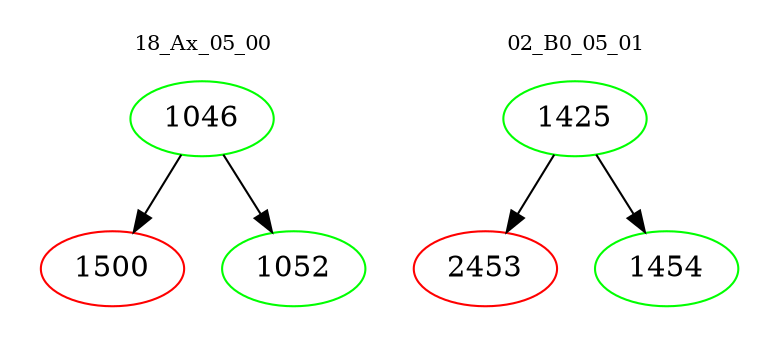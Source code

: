 digraph{
subgraph cluster_0 {
color = white
label = "18_Ax_05_00";
fontsize=10;
T0_1046 [label="1046", color="green"]
T0_1046 -> T0_1500 [color="black"]
T0_1500 [label="1500", color="red"]
T0_1046 -> T0_1052 [color="black"]
T0_1052 [label="1052", color="green"]
}
subgraph cluster_1 {
color = white
label = "02_B0_05_01";
fontsize=10;
T1_1425 [label="1425", color="green"]
T1_1425 -> T1_2453 [color="black"]
T1_2453 [label="2453", color="red"]
T1_1425 -> T1_1454 [color="black"]
T1_1454 [label="1454", color="green"]
}
}
